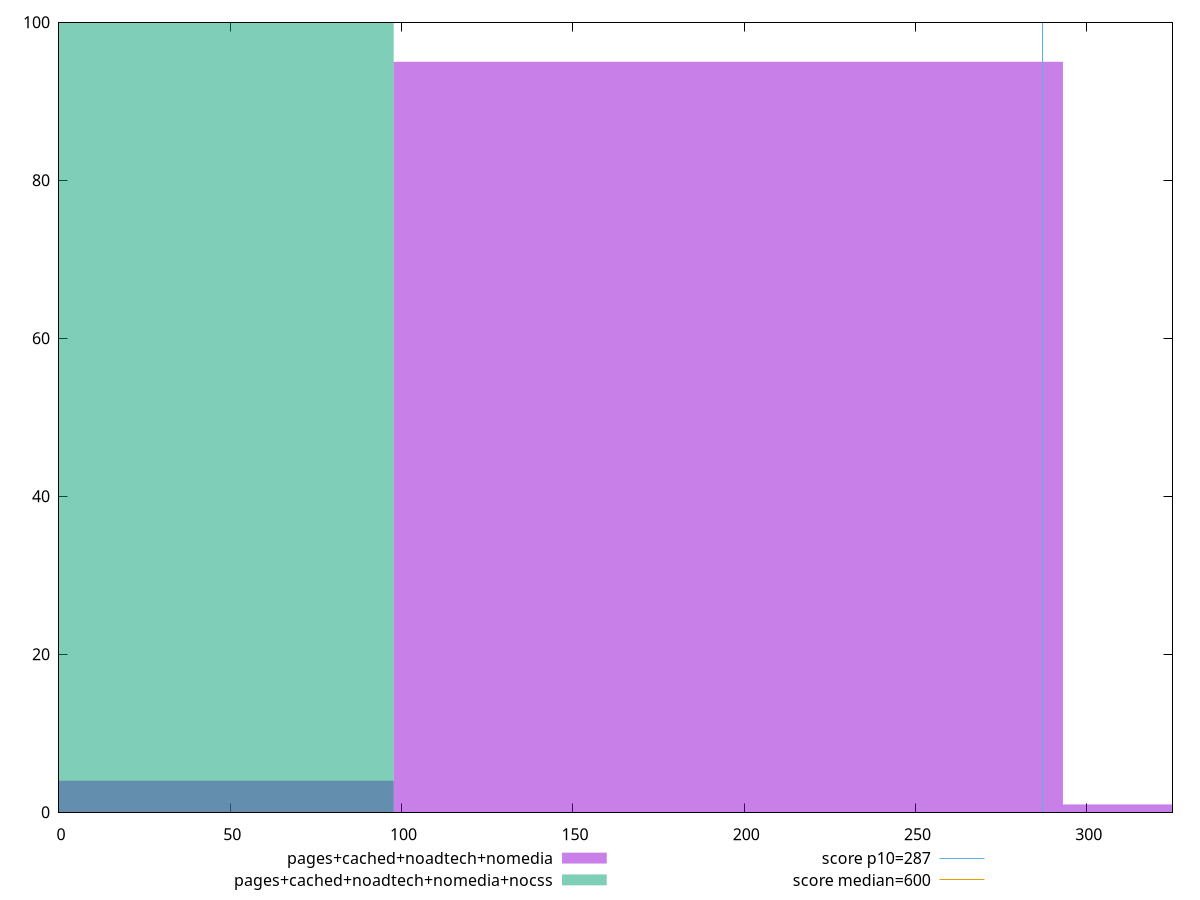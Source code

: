 reset

$pagesCachedNoadtechNomedia <<EOF
195.35338408166032 95
0 4
390.70676816332065 1
EOF

$pagesCachedNoadtechNomediaNocss <<EOF
0 100
EOF

set key outside below
set boxwidth 195.35338408166032
set xrange [0:325]
set yrange [0:100]
set trange [0:100]
set style fill transparent solid 0.5 noborder

set parametric
set terminal svg size 640, 500 enhanced background rgb 'white'
set output "report_00025_2021-02-22T21:38:55.199Z/total-blocking-time/comparison/histogram/3_vs_4.svg"

plot $pagesCachedNoadtechNomedia title "pages+cached+noadtech+nomedia" with boxes, \
     $pagesCachedNoadtechNomediaNocss title "pages+cached+noadtech+nomedia+nocss" with boxes, \
     287,t title "score p10=287", \
     600,t title "score median=600"

reset
